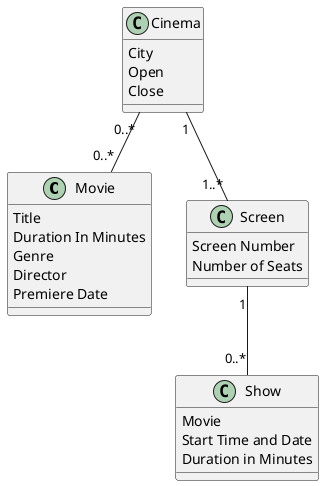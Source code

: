 @startuml ERD
class Movie{
    Title
    Duration In Minutes
    Genre
    Director
    Premiere Date
    }
class Cinema{
    City    
    Open
    Close
    }
class Screen{
    Screen Number
    Number of Seats
    }
class Show{
    Movie
    Start Time and Date
    Duration in Minutes
    }
    
Cinema "1" -- "1..*" Screen
Cinema "0..*" -- "0..*" Movie
Screen "1" -- "0..*" Show

@enduml